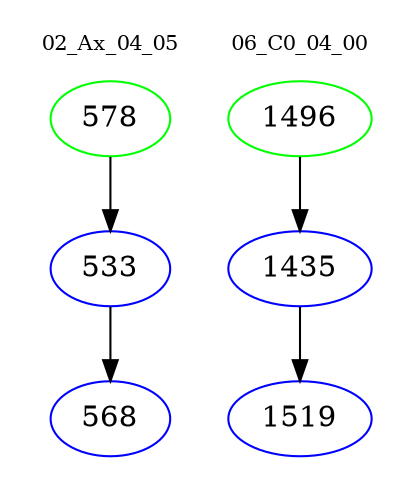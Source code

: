 digraph{
subgraph cluster_0 {
color = white
label = "02_Ax_04_05";
fontsize=10;
T0_578 [label="578", color="green"]
T0_578 -> T0_533 [color="black"]
T0_533 [label="533", color="blue"]
T0_533 -> T0_568 [color="black"]
T0_568 [label="568", color="blue"]
}
subgraph cluster_1 {
color = white
label = "06_C0_04_00";
fontsize=10;
T1_1496 [label="1496", color="green"]
T1_1496 -> T1_1435 [color="black"]
T1_1435 [label="1435", color="blue"]
T1_1435 -> T1_1519 [color="black"]
T1_1519 [label="1519", color="blue"]
}
}
